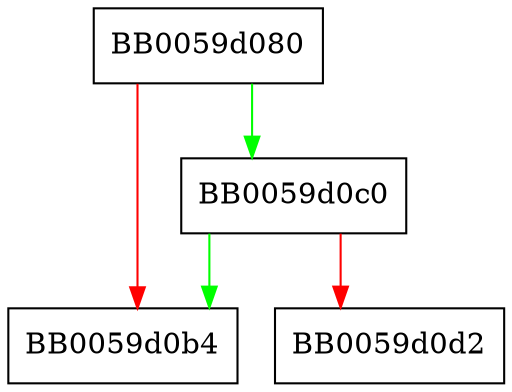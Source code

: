 digraph construct_decoder {
  node [shape="box"];
  graph [splines=ortho];
  BB0059d080 -> BB0059d0c0 [color="green"];
  BB0059d080 -> BB0059d0b4 [color="red"];
  BB0059d0c0 -> BB0059d0b4 [color="green"];
  BB0059d0c0 -> BB0059d0d2 [color="red"];
}